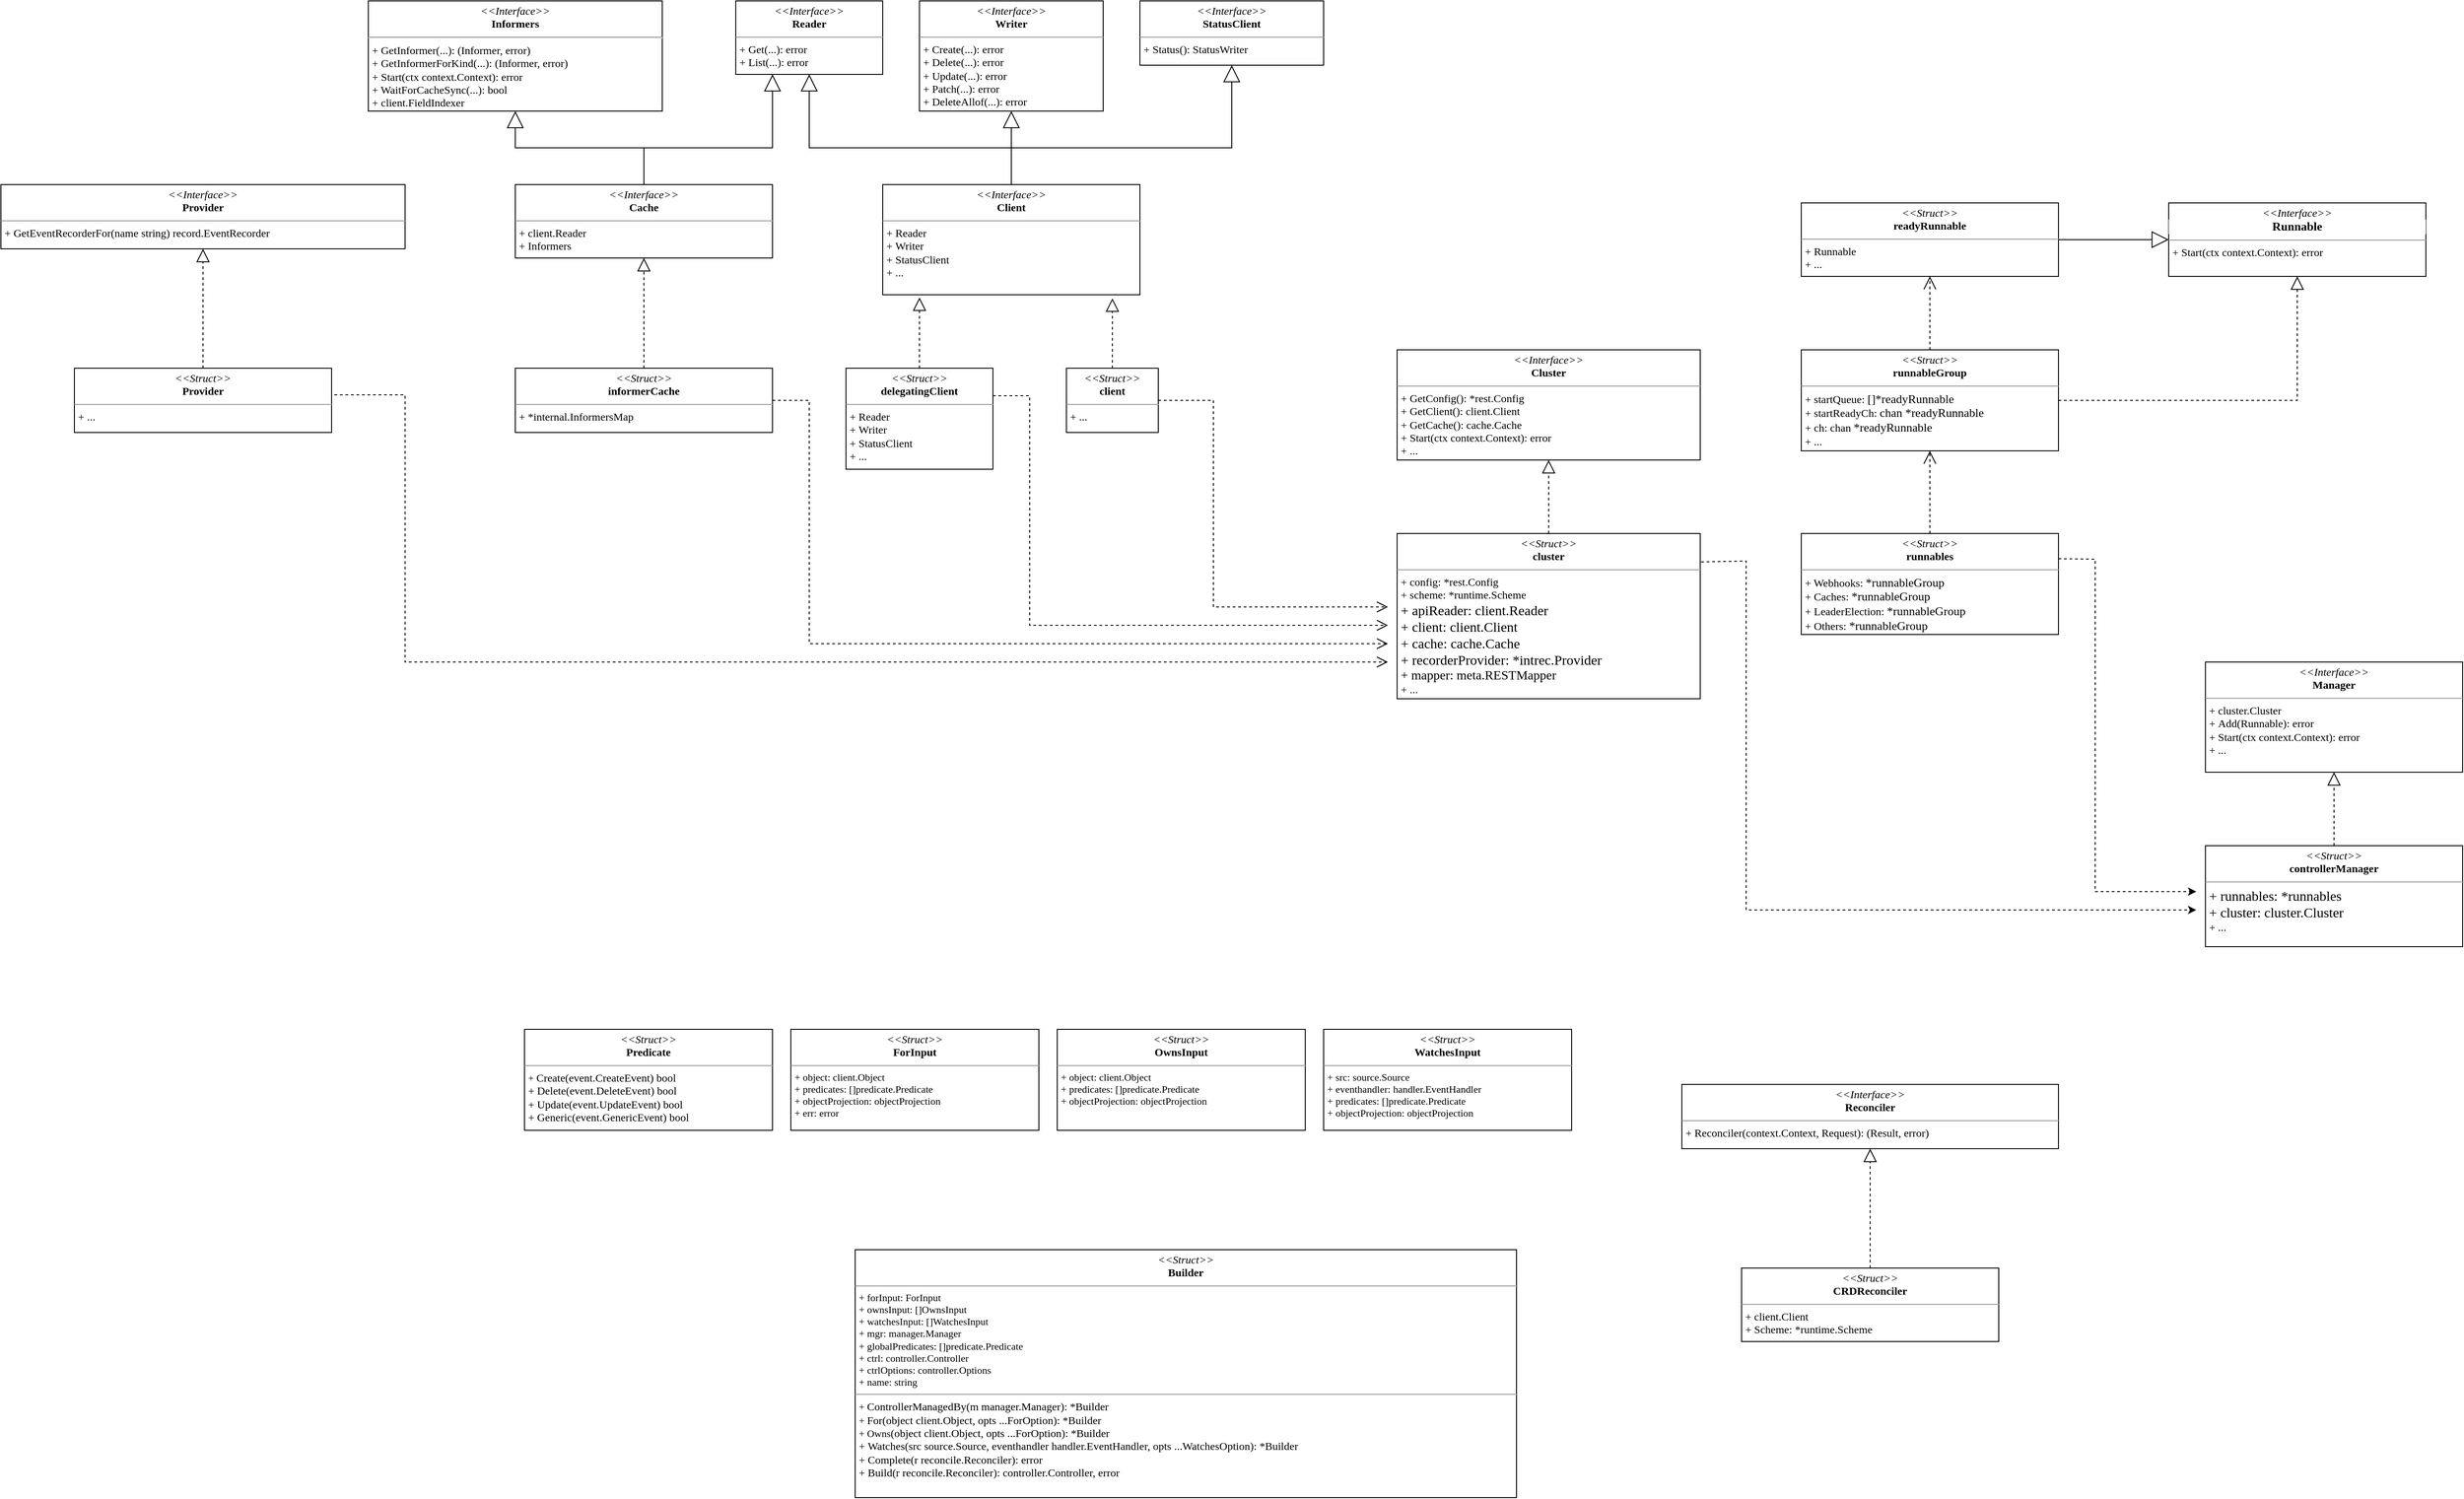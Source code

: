 <mxfile version="17.4.5" type="github">
  <diagram id="H_ioEES7vWCsqqMW2Ptc" name="Page-1">
    <mxGraphModel dx="2770" dy="1723" grid="1" gridSize="10" guides="1" tooltips="1" connect="1" arrows="1" fold="1" page="1" pageScale="1" pageWidth="827" pageHeight="1169" math="0" shadow="0">
      <root>
        <mxCell id="0" />
        <mxCell id="1" parent="0" />
        <mxCell id="Hi7X-ocCdE_USJ45hYvA-24" value="&lt;p style=&quot;margin: 0px ; margin-top: 4px ; text-align: center&quot;&gt;&lt;i&gt;&amp;lt;&amp;lt;Interface&amp;gt;&amp;gt;&lt;/i&gt;&lt;br&gt;&lt;b&gt;Manager&lt;/b&gt;&lt;/p&gt;&lt;hr size=&quot;1&quot;&gt;&lt;p style=&quot;margin: 0px ; margin-left: 4px&quot;&gt;&lt;span style=&quot;&quot;&gt;+&amp;nbsp;cluster.Cluster&lt;/span&gt;&lt;span style=&quot;&quot;&gt;&lt;br&gt;&lt;/span&gt;&lt;/p&gt;&lt;p style=&quot;margin: 0px ; margin-left: 4px&quot;&gt;&lt;span style=&quot;&quot;&gt;+&amp;nbsp;Add(Runnable): error&lt;/span&gt;&lt;br&gt;&lt;span style=&quot;&quot;&gt;+&amp;nbsp;Start(ctx context.Context): error&lt;/span&gt;&lt;br&gt;&lt;/p&gt;&lt;p style=&quot;margin: 0px ; margin-left: 4px&quot;&gt;&lt;span style=&quot;&quot;&gt;+ ...&lt;/span&gt;&lt;/p&gt;" style="verticalAlign=top;align=left;overflow=fill;fontSize=12;fontFamily=Lucida Console;html=1;" parent="1" vertex="1">
          <mxGeometry x="880" y="480" width="280" height="120" as="geometry" />
        </mxCell>
        <mxCell id="Hi7X-ocCdE_USJ45hYvA-25" value="&lt;p style=&quot;margin: 0px ; margin-top: 4px ; text-align: center&quot;&gt;&lt;i&gt;&amp;lt;&amp;lt;Interface&amp;gt;&amp;gt;&lt;/i&gt;&lt;br&gt;&lt;b&gt;Cluster&lt;/b&gt;&lt;/p&gt;&lt;hr size=&quot;1&quot;&gt;&lt;p style=&quot;margin: 0px ; margin-left: 4px&quot;&gt;&lt;span style=&quot;&quot;&gt;+&amp;nbsp;GetConfig():&amp;nbsp;*rest.Config&lt;/span&gt;&lt;span style=&quot;&quot;&gt;&lt;br&gt;&lt;/span&gt;&lt;/p&gt;&lt;p style=&quot;margin: 0px ; margin-left: 4px&quot;&gt;&lt;span style=&quot;&quot;&gt;+&amp;nbsp;GetClient():&amp;nbsp;client.Client&lt;/span&gt;&lt;/p&gt;&lt;p style=&quot;margin: 0px ; margin-left: 4px&quot;&gt;&lt;span style=&quot;&quot;&gt;+&amp;nbsp;GetCache(): cache.Cache&lt;/span&gt;&lt;br&gt;&lt;span style=&quot;&quot;&gt;+&amp;nbsp;Start(ctx context.Context): error&lt;/span&gt;&lt;br&gt;&lt;/p&gt;&lt;p style=&quot;margin: 0px ; margin-left: 4px&quot;&gt;&lt;span style=&quot;&quot;&gt;+ ...&lt;/span&gt;&lt;/p&gt;" style="verticalAlign=top;align=left;overflow=fill;fontSize=12;fontFamily=Lucida Console;html=1;" parent="1" vertex="1">
          <mxGeometry y="140" width="330" height="120" as="geometry" />
        </mxCell>
        <mxCell id="Hi7X-ocCdE_USJ45hYvA-26" value="&lt;p style=&quot;margin: 0px ; margin-top: 4px ; text-align: center&quot;&gt;&lt;i&gt;&amp;lt;&amp;lt;Interface&amp;gt;&amp;gt;&lt;/i&gt;&lt;br&gt;&lt;/p&gt;&lt;div style=&quot;text-align: center ; background-color: rgb(255 , 255 , 255) ; font-size: 9.8pt&quot;&gt;&lt;b&gt;Runnable&lt;/b&gt;&lt;/div&gt;&lt;hr size=&quot;1&quot;&gt;&lt;p style=&quot;margin: 0px ; margin-left: 4px&quot;&gt;&lt;span&gt;+&amp;nbsp;&lt;/span&gt;&lt;span&gt;Start(ctx context.Context): error&lt;/span&gt;&lt;/p&gt;" style="verticalAlign=top;align=left;overflow=fill;fontSize=12;fontFamily=Lucida Console;html=1;" parent="1" vertex="1">
          <mxGeometry x="840" y="-20" width="280" height="80" as="geometry" />
        </mxCell>
        <mxCell id="Hi7X-ocCdE_USJ45hYvA-34" value="&lt;p style=&quot;margin: 0px ; margin-top: 4px ; text-align: center&quot;&gt;&lt;i&gt;&amp;lt;&amp;lt;Struct&amp;gt;&amp;gt;&lt;/i&gt;&lt;br&gt;&lt;b&gt;controllerManager&lt;/b&gt;&lt;/p&gt;&lt;hr size=&quot;1&quot;&gt;&lt;p style=&quot;margin: 0px 0px 0px 4px ; font-size: 15px&quot;&gt;&lt;font style=&quot;font-size: 15px&quot;&gt;+ runnables: *runnables&lt;/font&gt;&lt;/p&gt;&lt;p style=&quot;margin: 0px 0px 0px 4px ; font-size: 15px&quot;&gt;&lt;font style=&quot;font-size: 15px&quot;&gt;+ cluster: cluster.Cluster&lt;/font&gt;&lt;/p&gt;&lt;p style=&quot;margin: 0px ; margin-left: 4px&quot;&gt;&lt;span&gt;+ ...&lt;/span&gt;&lt;/p&gt;" style="verticalAlign=top;align=left;overflow=fill;fontSize=12;fontFamily=Lucida Console;html=1;" parent="1" vertex="1">
          <mxGeometry x="880" y="680" width="280" height="110" as="geometry" />
        </mxCell>
        <mxCell id="Hi7X-ocCdE_USJ45hYvA-35" value="&lt;p style=&quot;margin: 0px ; margin-top: 4px ; text-align: center&quot;&gt;&lt;i&gt;&amp;lt;&amp;lt;Struct&amp;gt;&amp;gt;&lt;/i&gt;&lt;br&gt;&lt;b&gt;runnables&lt;/b&gt;&lt;/p&gt;&lt;hr size=&quot;1&quot;&gt;&lt;p style=&quot;margin: 0px ; margin-left: 4px&quot;&gt;&lt;span&gt;+ Webhooks:&amp;nbsp;&lt;/span&gt;&lt;span style=&quot;background-color: rgb(255 , 255 , 255) ; font-size: 9.8pt&quot;&gt;*runnableGroup&lt;/span&gt;&lt;/p&gt;&lt;p style=&quot;margin: 0px ; margin-left: 4px&quot;&gt;+ Caches:&amp;nbsp;&lt;span style=&quot;background-color: rgb(255 , 255 , 255) ; font-size: 9.8pt&quot;&gt;*runnableGroup&lt;/span&gt;&lt;span&gt;&lt;br&gt;&lt;/span&gt;&lt;/p&gt;&lt;p style=&quot;margin: 0px ; margin-left: 4px&quot;&gt;+ LeaderElection:&amp;nbsp;&lt;span style=&quot;background-color: rgb(255 , 255 , 255) ; font-size: 9.8pt&quot;&gt;*runnableGroup&lt;/span&gt;&lt;span style=&quot;background-color: rgb(255 , 255 , 255) ; font-size: 9.8pt&quot;&gt;&lt;br&gt;&lt;/span&gt;&lt;/p&gt;&lt;p style=&quot;margin: 0px ; margin-left: 4px&quot;&gt;+ Others:&amp;nbsp;&lt;span style=&quot;background-color: rgb(255 , 255 , 255) ; font-size: 9.8pt&quot;&gt;*runnableGroup&lt;/span&gt;&lt;/p&gt;" style="verticalAlign=top;align=left;overflow=fill;fontSize=12;fontFamily=Lucida Console;html=1;" parent="1" vertex="1">
          <mxGeometry x="440" y="340" width="280" height="110" as="geometry" />
        </mxCell>
        <mxCell id="Hi7X-ocCdE_USJ45hYvA-36" value="&lt;p style=&quot;margin: 0px ; margin-top: 4px ; text-align: center&quot;&gt;&lt;i&gt;&amp;lt;&amp;lt;Struct&amp;gt;&amp;gt;&lt;/i&gt;&lt;br&gt;&lt;b&gt;cluster&lt;/b&gt;&lt;/p&gt;&lt;hr size=&quot;1&quot;&gt;&lt;p style=&quot;margin: 0px 0px 0px 4px&quot;&gt;&lt;font style=&quot;font-size: 12px&quot;&gt;+ config: *rest.Config&lt;/font&gt;&lt;/p&gt;&lt;p style=&quot;margin: 0px 0px 0px 4px&quot;&gt;&lt;font style=&quot;font-size: 12px&quot;&gt;+ scheme: *runtime.Scheme&lt;/font&gt;&lt;/p&gt;&lt;p style=&quot;margin: 0px 0px 0px 4px ; font-size: 15px&quot;&gt;&lt;font style=&quot;font-size: 15px&quot;&gt;+ apiReader: client.Reader&lt;br&gt;&lt;/font&gt;&lt;/p&gt;&lt;p style=&quot;margin: 0px 0px 0px 4px ; font-size: 15px&quot;&gt;&lt;span&gt;&lt;font style=&quot;font-size: 15px&quot;&gt;+ client: client.Client&lt;/font&gt;&lt;/span&gt;&lt;/p&gt;&lt;p style=&quot;margin: 0px 0px 0px 4px ; font-size: 15px&quot;&gt;&lt;font style=&quot;font-size: 15px&quot;&gt;+ cache: cache.Cache&lt;/font&gt;&lt;/p&gt;&lt;p style=&quot;margin: 0px 0px 0px 4px&quot;&gt;&lt;font style=&quot;font-size: 15px&quot;&gt;+ recorderProvider: *intrec.Provider&lt;/font&gt;&lt;/p&gt;&lt;p style=&quot;margin: 0px 0px 0px 4px ; font-size: 14px&quot;&gt;&lt;font style=&quot;font-size: 14px&quot;&gt;+ mapper: meta.RESTMapper&lt;/font&gt;&lt;/p&gt;&lt;p style=&quot;margin: 0px ; margin-left: 4px&quot;&gt;&lt;span&gt;+ ...&lt;/span&gt;&lt;/p&gt;" style="verticalAlign=top;align=left;overflow=fill;fontSize=12;fontFamily=Lucida Console;html=1;" parent="1" vertex="1">
          <mxGeometry y="340" width="330" height="180" as="geometry" />
        </mxCell>
        <mxCell id="Hi7X-ocCdE_USJ45hYvA-37" value="" style="endArrow=block;dashed=1;endFill=0;endSize=12;html=1;rounded=0;fontFamily=Lucida Console;entryX=0.5;entryY=1;entryDx=0;entryDy=0;exitX=0.5;exitY=0;exitDx=0;exitDy=0;" parent="1" source="Hi7X-ocCdE_USJ45hYvA-36" target="Hi7X-ocCdE_USJ45hYvA-25" edge="1">
          <mxGeometry width="160" relative="1" as="geometry">
            <mxPoint x="90" y="370" as="sourcePoint" />
            <mxPoint x="250" y="370" as="targetPoint" />
          </mxGeometry>
        </mxCell>
        <mxCell id="Hi7X-ocCdE_USJ45hYvA-38" value="" style="endArrow=block;dashed=1;endFill=0;endSize=12;html=1;rounded=0;fontFamily=Lucida Console;entryX=0.5;entryY=1;entryDx=0;entryDy=0;exitX=0.5;exitY=0;exitDx=0;exitDy=0;" parent="1" source="Hi7X-ocCdE_USJ45hYvA-34" target="Hi7X-ocCdE_USJ45hYvA-24" edge="1">
          <mxGeometry width="160" relative="1" as="geometry">
            <mxPoint x="670" y="690" as="sourcePoint" />
            <mxPoint x="670" y="610" as="targetPoint" />
          </mxGeometry>
        </mxCell>
        <mxCell id="Hi7X-ocCdE_USJ45hYvA-39" value="&lt;p style=&quot;margin: 0px ; margin-top: 4px ; text-align: center&quot;&gt;&lt;i&gt;&amp;lt;&amp;lt;Interface&amp;gt;&amp;gt;&lt;/i&gt;&lt;br&gt;&lt;b&gt;Client&lt;/b&gt;&lt;/p&gt;&lt;hr size=&quot;1&quot;&gt;&lt;p style=&quot;margin: 0px ; margin-left: 4px&quot;&gt;&lt;span&gt;+&amp;nbsp;Reader&lt;/span&gt;&lt;span&gt;&lt;br&gt;&lt;/span&gt;&lt;/p&gt;&lt;p style=&quot;margin: 0px ; margin-left: 4px&quot;&gt;&lt;span&gt;+&amp;nbsp;Writer&lt;/span&gt;&lt;/p&gt;&lt;p style=&quot;margin: 0px ; margin-left: 4px&quot;&gt;&lt;span&gt;+&amp;nbsp;StatusClient&lt;/span&gt;&lt;br&gt;&lt;/p&gt;&lt;p style=&quot;margin: 0px ; margin-left: 4px&quot;&gt;&lt;span&gt;+ ...&lt;/span&gt;&lt;/p&gt;" style="verticalAlign=top;align=left;overflow=fill;fontSize=12;fontFamily=Lucida Console;html=1;" parent="1" vertex="1">
          <mxGeometry x="-560" y="-40" width="280" height="120" as="geometry" />
        </mxCell>
        <mxCell id="Hi7X-ocCdE_USJ45hYvA-40" value="&lt;p style=&quot;margin: 0px ; margin-top: 4px ; text-align: center&quot;&gt;&lt;i&gt;&amp;lt;&amp;lt;Interface&amp;gt;&amp;gt;&lt;/i&gt;&lt;br&gt;&lt;b&gt;Reader&lt;/b&gt;&lt;/p&gt;&lt;hr size=&quot;1&quot;&gt;&lt;p style=&quot;margin: 0px ; margin-left: 4px&quot;&gt;&lt;span&gt;+ Get(...): error&lt;/span&gt;&lt;span&gt;&lt;br&gt;&lt;/span&gt;&lt;/p&gt;&lt;p style=&quot;margin: 0px ; margin-left: 4px&quot;&gt;&lt;span&gt;+ List(...): error&lt;/span&gt;&lt;/p&gt;" style="verticalAlign=top;align=left;overflow=fill;fontSize=12;fontFamily=Lucida Console;html=1;" parent="1" vertex="1">
          <mxGeometry x="-720" y="-240" width="160" height="80" as="geometry" />
        </mxCell>
        <mxCell id="Hi7X-ocCdE_USJ45hYvA-41" value="&lt;p style=&quot;margin: 0px ; margin-top: 4px ; text-align: center&quot;&gt;&lt;i&gt;&amp;lt;&amp;lt;Interface&amp;gt;&amp;gt;&lt;/i&gt;&lt;br&gt;&lt;b&gt;Writer&lt;/b&gt;&lt;/p&gt;&lt;hr size=&quot;1&quot;&gt;&lt;p style=&quot;margin: 0px ; margin-left: 4px&quot;&gt;&lt;span&gt;+ Create(...): error&lt;/span&gt;&lt;span&gt;&lt;br&gt;&lt;/span&gt;&lt;/p&gt;&lt;p style=&quot;margin: 0px ; margin-left: 4px&quot;&gt;&lt;span&gt;+ Delete(...): error&lt;/span&gt;&lt;/p&gt;&lt;p style=&quot;margin: 0px ; margin-left: 4px&quot;&gt;&lt;span&gt;+ Update(...): error&lt;/span&gt;&lt;/p&gt;&lt;p style=&quot;margin: 0px ; margin-left: 4px&quot;&gt;+ Patch(...): error&lt;/p&gt;&lt;p style=&quot;margin: 0px ; margin-left: 4px&quot;&gt;+ DeleteAllof(...): error&lt;br&gt;&lt;/p&gt;" style="verticalAlign=top;align=left;overflow=fill;fontSize=12;fontFamily=Lucida Console;html=1;" parent="1" vertex="1">
          <mxGeometry x="-520" y="-240" width="200" height="120" as="geometry" />
        </mxCell>
        <mxCell id="4qnyWKhFBlUaW0UAAZof-1" value="&lt;p style=&quot;margin: 0px ; margin-top: 4px ; text-align: center&quot;&gt;&lt;i&gt;&amp;lt;&amp;lt;Interface&amp;gt;&amp;gt;&lt;/i&gt;&lt;br&gt;&lt;b&gt;StatusClient&lt;/b&gt;&lt;/p&gt;&lt;hr size=&quot;1&quot;&gt;&lt;p style=&quot;margin: 0px ; margin-left: 4px&quot;&gt;&lt;span&gt;+ Status(): StatusWriter&lt;/span&gt;&lt;/p&gt;" style="verticalAlign=top;align=left;overflow=fill;fontSize=12;fontFamily=Lucida Console;html=1;" parent="1" vertex="1">
          <mxGeometry x="-280" y="-240" width="200" height="70" as="geometry" />
        </mxCell>
        <mxCell id="4qnyWKhFBlUaW0UAAZof-2" value="" style="endArrow=block;endSize=16;endFill=0;html=1;rounded=0;entryX=0.5;entryY=1;entryDx=0;entryDy=0;exitX=0.5;exitY=0;exitDx=0;exitDy=0;" parent="1" source="Hi7X-ocCdE_USJ45hYvA-39" target="Hi7X-ocCdE_USJ45hYvA-40" edge="1">
          <mxGeometry x="-0.882" width="160" relative="1" as="geometry">
            <mxPoint x="-780" y="20" as="sourcePoint" />
            <mxPoint x="-620" y="20" as="targetPoint" />
            <Array as="points">
              <mxPoint x="-420" y="-80" />
              <mxPoint x="-640" y="-80" />
            </Array>
            <mxPoint as="offset" />
          </mxGeometry>
        </mxCell>
        <mxCell id="4qnyWKhFBlUaW0UAAZof-3" value="" style="endArrow=block;endSize=16;endFill=0;html=1;rounded=0;entryX=0.5;entryY=1;entryDx=0;entryDy=0;exitX=0.5;exitY=0;exitDx=0;exitDy=0;" parent="1" source="Hi7X-ocCdE_USJ45hYvA-39" target="4qnyWKhFBlUaW0UAAZof-1" edge="1">
          <mxGeometry x="-0.059" y="10" width="160" relative="1" as="geometry">
            <mxPoint x="-410" y="-30" as="sourcePoint" />
            <mxPoint x="-630" y="-150" as="targetPoint" />
            <Array as="points">
              <mxPoint x="-420" y="-80" />
              <mxPoint x="-180" y="-80" />
            </Array>
            <mxPoint as="offset" />
          </mxGeometry>
        </mxCell>
        <mxCell id="4qnyWKhFBlUaW0UAAZof-4" value="" style="endArrow=block;endSize=16;endFill=0;html=1;rounded=0;entryX=0.5;entryY=1;entryDx=0;entryDy=0;" parent="1" target="Hi7X-ocCdE_USJ45hYvA-41" edge="1">
          <mxGeometry x="-0.059" y="10" width="160" relative="1" as="geometry">
            <mxPoint x="-420" y="-40" as="sourcePoint" />
            <mxPoint x="-170" y="-160" as="targetPoint" />
            <Array as="points">
              <mxPoint x="-420" y="-80" />
            </Array>
            <mxPoint as="offset" />
          </mxGeometry>
        </mxCell>
        <mxCell id="4qnyWKhFBlUaW0UAAZof-5" value="&lt;p style=&quot;margin: 0px ; margin-top: 4px ; text-align: center&quot;&gt;&lt;i&gt;&amp;lt;&amp;lt;Interface&amp;gt;&amp;gt;&lt;/i&gt;&lt;br&gt;&lt;b&gt;Cache&lt;/b&gt;&lt;/p&gt;&lt;hr size=&quot;1&quot;&gt;&lt;p style=&quot;margin: 0px ; margin-left: 4px&quot;&gt;&lt;span&gt;+ client.Reader&lt;/span&gt;&lt;span&gt;&lt;br&gt;&lt;/span&gt;&lt;/p&gt;&lt;p style=&quot;margin: 0px ; margin-left: 4px&quot;&gt;&lt;span&gt;+ Informers&lt;/span&gt;&lt;/p&gt;" style="verticalAlign=top;align=left;overflow=fill;fontSize=12;fontFamily=Lucida Console;html=1;" parent="1" vertex="1">
          <mxGeometry x="-960" y="-40" width="280" height="80" as="geometry" />
        </mxCell>
        <mxCell id="4qnyWKhFBlUaW0UAAZof-6" value="&lt;p style=&quot;margin: 4px 0px 0px ; text-align: center&quot;&gt;&lt;font style=&quot;font-size: 12px&quot;&gt;&lt;i&gt;&amp;lt;&amp;lt;Interface&amp;gt;&amp;gt;&lt;/i&gt;&lt;br&gt;&lt;b&gt;Informers&lt;/b&gt;&lt;/font&gt;&lt;/p&gt;&lt;hr&gt;&lt;p style=&quot;margin: 0px 0px 0px 4px&quot;&gt;&lt;font style=&quot;font-size: 12px&quot;&gt;&lt;span style=&quot;background-color: rgb(255 , 255 , 255)&quot;&gt;+ GetInformer(...): (Informer, error)&lt;/span&gt;&lt;br&gt;&lt;/font&gt;&lt;/p&gt;&lt;p style=&quot;margin: 0px 0px 0px 4px&quot;&gt;&lt;font style=&quot;font-size: 12px&quot;&gt;&lt;span style=&quot;background-color: rgb(255 , 255 , 255)&quot;&gt;+ GetInformerForKind(...): (Informer, error)&lt;/span&gt;&lt;br&gt;&lt;/font&gt;&lt;/p&gt;&lt;p style=&quot;margin: 0px 0px 0px 4px&quot;&gt;&lt;font style=&quot;font-size: 12px&quot;&gt;+&amp;nbsp;Start(ctx context.Context): error&lt;/font&gt;&lt;/p&gt;&lt;p style=&quot;margin: 0px 0px 0px 4px&quot;&gt;&lt;span style=&quot;background-color: rgb(255 , 255 , 255)&quot;&gt;&lt;font style=&quot;font-size: 12px&quot;&gt;+ WaitForCacheSync(...): bool&lt;/font&gt;&lt;/span&gt;&lt;/p&gt;&lt;p style=&quot;margin: 0px 0px 0px 4px&quot;&gt;&lt;font style=&quot;font-size: 12px&quot;&gt;&lt;span style=&quot;background-color: rgb(255 , 255 , 255)&quot;&gt;+&amp;nbsp;&lt;/span&gt;&lt;span style=&quot;background-color: rgb(255 , 255 , 255)&quot;&gt;client.FieldIndexer&lt;/span&gt;&lt;/font&gt;&lt;/p&gt;" style="verticalAlign=top;align=left;overflow=fill;fontSize=12;fontFamily=Lucida Console;html=1;" parent="1" vertex="1">
          <mxGeometry x="-1120" y="-240" width="320" height="120" as="geometry" />
        </mxCell>
        <mxCell id="4qnyWKhFBlUaW0UAAZof-7" value="" style="endArrow=block;endSize=16;endFill=0;html=1;rounded=0;fontFamily=Lucida Console;fontSize=12;entryX=0.5;entryY=1;entryDx=0;entryDy=0;exitX=0.5;exitY=0;exitDx=0;exitDy=0;" parent="1" source="4qnyWKhFBlUaW0UAAZof-5" target="4qnyWKhFBlUaW0UAAZof-6" edge="1">
          <mxGeometry width="160" relative="1" as="geometry">
            <mxPoint x="-1050" y="180" as="sourcePoint" />
            <mxPoint x="-890" y="180" as="targetPoint" />
            <Array as="points">
              <mxPoint x="-820" y="-80" />
              <mxPoint x="-960" y="-80" />
            </Array>
          </mxGeometry>
        </mxCell>
        <mxCell id="4qnyWKhFBlUaW0UAAZof-8" value="" style="endArrow=block;endSize=16;endFill=0;html=1;rounded=0;fontFamily=Lucida Console;fontSize=12;entryX=0.25;entryY=1;entryDx=0;entryDy=0;" parent="1" target="Hi7X-ocCdE_USJ45hYvA-40" edge="1">
          <mxGeometry width="160" relative="1" as="geometry">
            <mxPoint x="-820" y="-40" as="sourcePoint" />
            <mxPoint x="-950" y="-110" as="targetPoint" />
            <Array as="points">
              <mxPoint x="-820" y="-80" />
              <mxPoint x="-680" y="-80" />
            </Array>
          </mxGeometry>
        </mxCell>
        <mxCell id="4qnyWKhFBlUaW0UAAZof-9" value="&lt;p style=&quot;margin: 0px ; margin-top: 4px ; text-align: center&quot;&gt;&lt;i&gt;&amp;lt;&amp;lt;Struct&amp;gt;&amp;gt;&lt;/i&gt;&lt;br&gt;&lt;b&gt;informerCache&lt;/b&gt;&lt;/p&gt;&lt;hr size=&quot;1&quot;&gt;&lt;p style=&quot;margin: 0px ; margin-left: 4px&quot;&gt;&lt;span&gt;+ *internal.InformersMap&lt;/span&gt;&lt;/p&gt;" style="verticalAlign=top;align=left;overflow=fill;fontSize=12;fontFamily=Lucida Console;html=1;" parent="1" vertex="1">
          <mxGeometry x="-960" y="160" width="280" height="70" as="geometry" />
        </mxCell>
        <mxCell id="4qnyWKhFBlUaW0UAAZof-10" value="" style="endArrow=block;dashed=1;endFill=0;endSize=12;html=1;rounded=0;fontFamily=Lucida Console;fontSize=12;entryX=0.5;entryY=1;entryDx=0;entryDy=0;exitX=0.5;exitY=0;exitDx=0;exitDy=0;" parent="1" source="4qnyWKhFBlUaW0UAAZof-9" target="4qnyWKhFBlUaW0UAAZof-5" edge="1">
          <mxGeometry width="160" relative="1" as="geometry">
            <mxPoint x="-820" y="150" as="sourcePoint" />
            <mxPoint x="-660" y="310" as="targetPoint" />
          </mxGeometry>
        </mxCell>
        <mxCell id="4qnyWKhFBlUaW0UAAZof-11" value="&lt;p style=&quot;margin: 0px ; margin-top: 4px ; text-align: center&quot;&gt;&lt;font style=&quot;font-size: 12px&quot;&gt;&lt;i&gt;&amp;lt;&amp;lt;Interface&amp;gt;&amp;gt;&lt;/i&gt;&lt;br&gt;&lt;b&gt;Provider&lt;/b&gt;&lt;/font&gt;&lt;/p&gt;&lt;hr size=&quot;1&quot;&gt;&lt;p style=&quot;margin: 0px ; margin-left: 4px&quot;&gt;&lt;span style=&quot;background-color: rgb(255 , 255 , 255)&quot;&gt;&lt;font style=&quot;font-size: 12px&quot;&gt;+ GetEventRecorderFor(name string) record.EventRecorder&lt;/font&gt;&lt;/span&gt;&lt;/p&gt;" style="verticalAlign=top;align=left;overflow=fill;fontSize=12;fontFamily=Lucida Console;html=1;" parent="1" vertex="1">
          <mxGeometry x="-1520" y="-40" width="440" height="70" as="geometry" />
        </mxCell>
        <mxCell id="4qnyWKhFBlUaW0UAAZof-12" value="&lt;p style=&quot;margin: 0px ; margin-top: 4px ; text-align: center&quot;&gt;&lt;i&gt;&amp;lt;&amp;lt;Struct&amp;gt;&amp;gt;&lt;/i&gt;&lt;br&gt;&lt;b&gt;Provider&lt;/b&gt;&lt;/p&gt;&lt;hr size=&quot;1&quot;&gt;&lt;p style=&quot;margin: 0px ; margin-left: 4px&quot;&gt;&lt;span&gt;+ ...&lt;/span&gt;&lt;/p&gt;" style="verticalAlign=top;align=left;overflow=fill;fontSize=12;fontFamily=Lucida Console;html=1;" parent="1" vertex="1">
          <mxGeometry x="-1440" y="160" width="280" height="70" as="geometry" />
        </mxCell>
        <mxCell id="4qnyWKhFBlUaW0UAAZof-13" value="" style="endArrow=block;dashed=1;endFill=0;endSize=12;html=1;rounded=0;fontFamily=Lucida Console;fontSize=12;entryX=0.5;entryY=1;entryDx=0;entryDy=0;exitX=0.5;exitY=0;exitDx=0;exitDy=0;" parent="1" source="4qnyWKhFBlUaW0UAAZof-12" target="4qnyWKhFBlUaW0UAAZof-11" edge="1">
          <mxGeometry width="160" relative="1" as="geometry">
            <mxPoint x="-1540" y="100" as="sourcePoint" />
            <mxPoint x="-1380" y="100" as="targetPoint" />
          </mxGeometry>
        </mxCell>
        <mxCell id="4qnyWKhFBlUaW0UAAZof-14" value="&lt;p style=&quot;margin: 0px ; margin-top: 4px ; text-align: center&quot;&gt;&lt;i&gt;&amp;lt;&amp;lt;Struct&amp;gt;&amp;gt;&lt;/i&gt;&lt;br&gt;&lt;b&gt;runnableGroup&lt;/b&gt;&lt;/p&gt;&lt;hr size=&quot;1&quot;&gt;&lt;p style=&quot;margin: 0px ; margin-left: 4px&quot;&gt;+ startQueue: &lt;span style=&quot;font-size: 13.067px ; background-color: rgb(255 , 255 , 255)&quot;&gt;[]*readyRunnable&lt;/span&gt;&lt;/p&gt;&lt;p style=&quot;margin: 0px ; margin-left: 4px&quot;&gt;+ startReadyCh: &lt;span style=&quot;font-size: 13.067px ; background-color: rgb(255 , 255 , 255)&quot;&gt;chan *readyRunnable&lt;/span&gt;&lt;span&gt;&lt;br&gt;&lt;/span&gt;&lt;/p&gt;&lt;p style=&quot;margin: 0px ; margin-left: 4px&quot;&gt;+ ch: chan&amp;nbsp;&lt;span style=&quot;background-color: rgb(255 , 255 , 255) ; font-size: 9.8pt&quot;&gt;*readyRunnable&lt;/span&gt;&lt;span style=&quot;background-color: rgb(255 , 255 , 255) ; font-size: 9.8pt&quot;&gt;&lt;br&gt;&lt;/span&gt;&lt;/p&gt;&lt;p style=&quot;margin: 0px ; margin-left: 4px&quot;&gt;+ ...&lt;/p&gt;" style="verticalAlign=top;align=left;overflow=fill;fontSize=12;fontFamily=Lucida Console;html=1;" parent="1" vertex="1">
          <mxGeometry x="440" y="140" width="280" height="110" as="geometry" />
        </mxCell>
        <mxCell id="4qnyWKhFBlUaW0UAAZof-15" value="" style="endArrow=open;endSize=12;dashed=1;html=1;rounded=0;fontFamily=Lucida Console;fontSize=12;entryX=0.5;entryY=1;entryDx=0;entryDy=0;exitX=0.5;exitY=0;exitDx=0;exitDy=0;" parent="1" source="Hi7X-ocCdE_USJ45hYvA-35" target="4qnyWKhFBlUaW0UAAZof-14" edge="1">
          <mxGeometry width="160" relative="1" as="geometry">
            <mxPoint x="830" y="470" as="sourcePoint" />
            <mxPoint x="990" y="470" as="targetPoint" />
          </mxGeometry>
        </mxCell>
        <mxCell id="4qnyWKhFBlUaW0UAAZof-17" value="&lt;p style=&quot;margin: 0px ; margin-top: 4px ; text-align: center&quot;&gt;&lt;i&gt;&amp;lt;&amp;lt;Struct&amp;gt;&amp;gt;&lt;/i&gt;&lt;br&gt;&lt;b&gt;readyRunnable&lt;/b&gt;&lt;/p&gt;&lt;hr size=&quot;1&quot;&gt;&lt;p style=&quot;margin: 0px ; margin-left: 4px&quot;&gt;+ Runnable&lt;/p&gt;&lt;p style=&quot;margin: 0px ; margin-left: 4px&quot;&gt;+ ...&lt;/p&gt;" style="verticalAlign=top;align=left;overflow=fill;fontSize=12;fontFamily=Lucida Console;html=1;" parent="1" vertex="1">
          <mxGeometry x="440" y="-20" width="280" height="80" as="geometry" />
        </mxCell>
        <mxCell id="4qnyWKhFBlUaW0UAAZof-18" value="" style="endArrow=block;endSize=16;endFill=0;html=1;rounded=0;fontFamily=Lucida Console;fontSize=12;entryX=0;entryY=0.5;entryDx=0;entryDy=0;exitX=1;exitY=0.5;exitDx=0;exitDy=0;" parent="1" source="4qnyWKhFBlUaW0UAAZof-17" target="Hi7X-ocCdE_USJ45hYvA-26" edge="1">
          <mxGeometry width="160" relative="1" as="geometry">
            <mxPoint x="580" y="-30" as="sourcePoint" />
            <mxPoint x="430" y="40" as="targetPoint" />
          </mxGeometry>
        </mxCell>
        <mxCell id="4qnyWKhFBlUaW0UAAZof-19" value="" style="endArrow=open;endSize=12;dashed=1;html=1;rounded=0;fontFamily=Lucida Console;fontSize=12;entryX=0.5;entryY=1;entryDx=0;entryDy=0;" parent="1" target="4qnyWKhFBlUaW0UAAZof-17" edge="1">
          <mxGeometry width="160" relative="1" as="geometry">
            <mxPoint x="580" y="140" as="sourcePoint" />
            <mxPoint x="590" y="260" as="targetPoint" />
          </mxGeometry>
        </mxCell>
        <mxCell id="4qnyWKhFBlUaW0UAAZof-20" value="" style="endArrow=block;dashed=1;endFill=0;endSize=12;html=1;rounded=0;fontFamily=Lucida Console;entryX=0.5;entryY=1;entryDx=0;entryDy=0;exitX=1;exitY=0.5;exitDx=0;exitDy=0;" parent="1" source="4qnyWKhFBlUaW0UAAZof-14" target="Hi7X-ocCdE_USJ45hYvA-26" edge="1">
          <mxGeometry width="160" relative="1" as="geometry">
            <mxPoint x="230" y="350" as="sourcePoint" />
            <mxPoint x="230" y="270" as="targetPoint" />
            <Array as="points">
              <mxPoint x="980" y="195" />
            </Array>
          </mxGeometry>
        </mxCell>
        <mxCell id="4qnyWKhFBlUaW0UAAZof-21" value="&lt;p style=&quot;margin: 0px ; margin-top: 4px ; text-align: center&quot;&gt;&lt;i&gt;&amp;lt;&amp;lt;Struct&amp;gt;&amp;gt;&lt;/i&gt;&lt;br&gt;&lt;b&gt;delegatingClient&lt;/b&gt;&lt;/p&gt;&lt;hr size=&quot;1&quot;&gt;&lt;p style=&quot;margin: 0px ; margin-left: 4px&quot;&gt;&lt;span&gt;+&amp;nbsp;Reader&lt;/span&gt;&lt;span&gt;&lt;br&gt;&lt;/span&gt;&lt;/p&gt;&lt;p style=&quot;margin: 0px ; margin-left: 4px&quot;&gt;&lt;span&gt;+&amp;nbsp;Writer&lt;/span&gt;&lt;/p&gt;&lt;p style=&quot;margin: 0px ; margin-left: 4px&quot;&gt;&lt;span&gt;+&amp;nbsp;StatusClient&lt;/span&gt;&lt;br&gt;&lt;/p&gt;&lt;p style=&quot;margin: 0px ; margin-left: 4px&quot;&gt;&lt;span&gt;+ ...&lt;/span&gt;&lt;/p&gt;" style="verticalAlign=top;align=left;overflow=fill;fontSize=12;fontFamily=Lucida Console;html=1;" parent="1" vertex="1">
          <mxGeometry x="-600" y="160" width="160" height="110" as="geometry" />
        </mxCell>
        <mxCell id="4qnyWKhFBlUaW0UAAZof-22" value="" style="endArrow=block;dashed=1;endFill=0;endSize=12;html=1;rounded=0;fontFamily=Lucida Console;entryX=0.143;entryY=1.025;entryDx=0;entryDy=0;exitX=0.5;exitY=0;exitDx=0;exitDy=0;entryPerimeter=0;" parent="1" source="4qnyWKhFBlUaW0UAAZof-21" target="Hi7X-ocCdE_USJ45hYvA-39" edge="1">
          <mxGeometry width="160" relative="1" as="geometry">
            <mxPoint x="150" y="370" as="sourcePoint" />
            <mxPoint x="150" y="290" as="targetPoint" />
            <Array as="points" />
          </mxGeometry>
        </mxCell>
        <mxCell id="4qnyWKhFBlUaW0UAAZof-24" value="" style="endArrow=open;dashed=1;html=1;rounded=0;fontFamily=Lucida Console;fontSize=12;endFill=0;endSize=10;" parent="1" edge="1">
          <mxGeometry width="50" height="50" relative="1" as="geometry">
            <mxPoint x="-440" y="190" as="sourcePoint" />
            <mxPoint x="-10" y="440" as="targetPoint" />
            <Array as="points">
              <mxPoint x="-400" y="190" />
              <mxPoint x="-400" y="440" />
            </Array>
          </mxGeometry>
        </mxCell>
        <mxCell id="4qnyWKhFBlUaW0UAAZof-25" value="" style="endArrow=open;dashed=1;html=1;rounded=0;fontFamily=Lucida Console;fontSize=12;exitX=1;exitY=0.5;exitDx=0;exitDy=0;endFill=0;endSize=10;" parent="1" source="4qnyWKhFBlUaW0UAAZof-9" edge="1">
          <mxGeometry width="50" height="50" relative="1" as="geometry">
            <mxPoint x="-270" y="200" as="sourcePoint" />
            <mxPoint x="-10" y="460" as="targetPoint" />
            <Array as="points">
              <mxPoint x="-640" y="195" />
              <mxPoint x="-640" y="320" />
              <mxPoint x="-640" y="460" />
            </Array>
          </mxGeometry>
        </mxCell>
        <mxCell id="4qnyWKhFBlUaW0UAAZof-26" value="&lt;p style=&quot;margin: 0px ; margin-top: 4px ; text-align: center&quot;&gt;&lt;i&gt;&amp;lt;&amp;lt;Struct&amp;gt;&amp;gt;&lt;/i&gt;&lt;br&gt;&lt;b&gt;client&lt;/b&gt;&lt;/p&gt;&lt;hr size=&quot;1&quot;&gt;&lt;p style=&quot;margin: 0px ; margin-left: 4px&quot;&gt;&lt;span&gt;+ ...&lt;/span&gt;&lt;br&gt;&lt;/p&gt;" style="verticalAlign=top;align=left;overflow=fill;fontSize=12;fontFamily=Lucida Console;html=1;" parent="1" vertex="1">
          <mxGeometry x="-360" y="160" width="100" height="70" as="geometry" />
        </mxCell>
        <mxCell id="4qnyWKhFBlUaW0UAAZof-27" value="" style="endArrow=block;dashed=1;endFill=0;endSize=12;html=1;rounded=0;fontFamily=Lucida Console;exitX=0.5;exitY=0;exitDx=0;exitDy=0;entryX=0.893;entryY=1.033;entryDx=0;entryDy=0;entryPerimeter=0;" parent="1" source="4qnyWKhFBlUaW0UAAZof-26" target="Hi7X-ocCdE_USJ45hYvA-39" edge="1">
          <mxGeometry width="160" relative="1" as="geometry">
            <mxPoint x="-510" y="170" as="sourcePoint" />
            <mxPoint x="-320" y="90" as="targetPoint" />
            <Array as="points" />
          </mxGeometry>
        </mxCell>
        <mxCell id="4qnyWKhFBlUaW0UAAZof-28" value="" style="endArrow=open;dashed=1;html=1;rounded=0;fontFamily=Lucida Console;fontSize=12;endFill=0;exitX=1;exitY=0.5;exitDx=0;exitDy=0;strokeWidth=1;endSize=10;" parent="1" source="4qnyWKhFBlUaW0UAAZof-26" edge="1">
          <mxGeometry width="50" height="50" relative="1" as="geometry">
            <mxPoint x="-430" y="200" as="sourcePoint" />
            <mxPoint x="-10" y="420" as="targetPoint" />
            <Array as="points">
              <mxPoint x="-200" y="195" />
              <mxPoint x="-200" y="420" />
            </Array>
          </mxGeometry>
        </mxCell>
        <mxCell id="4qnyWKhFBlUaW0UAAZof-29" value="" style="endArrow=open;dashed=1;html=1;rounded=0;fontFamily=Lucida Console;fontSize=12;exitX=1.011;exitY=0.414;exitDx=0;exitDy=0;endFill=0;exitPerimeter=0;endSize=10;" parent="1" source="4qnyWKhFBlUaW0UAAZof-12" edge="1">
          <mxGeometry width="50" height="50" relative="1" as="geometry">
            <mxPoint x="-670" y="205" as="sourcePoint" />
            <mxPoint x="-10" y="480" as="targetPoint" />
            <Array as="points">
              <mxPoint x="-1080" y="189" />
              <mxPoint x="-1080" y="480" />
            </Array>
          </mxGeometry>
        </mxCell>
        <mxCell id="4qnyWKhFBlUaW0UAAZof-30" value="" style="endArrow=classic;dashed=1;html=1;rounded=0;fontFamily=Lucida Console;fontSize=12;endFill=1;exitX=1.003;exitY=0.172;exitDx=0;exitDy=0;exitPerimeter=0;" parent="1" source="Hi7X-ocCdE_USJ45hYvA-36" edge="1">
          <mxGeometry width="50" height="50" relative="1" as="geometry">
            <mxPoint x="390" y="540" as="sourcePoint" />
            <mxPoint x="870" y="750" as="targetPoint" />
            <Array as="points">
              <mxPoint x="380" y="370" />
              <mxPoint x="380" y="750" />
            </Array>
          </mxGeometry>
        </mxCell>
        <mxCell id="4qnyWKhFBlUaW0UAAZof-31" value="" style="endArrow=classic;dashed=1;html=1;rounded=0;fontFamily=Lucida Console;fontSize=12;endFill=1;exitX=1;exitY=0.25;exitDx=0;exitDy=0;" parent="1" source="Hi7X-ocCdE_USJ45hYvA-35" edge="1">
          <mxGeometry width="50" height="50" relative="1" as="geometry">
            <mxPoint x="340.99" y="380.96" as="sourcePoint" />
            <mxPoint x="870" y="730" as="targetPoint" />
            <Array as="points">
              <mxPoint x="760" y="368" />
              <mxPoint x="760" y="730" />
            </Array>
          </mxGeometry>
        </mxCell>
        <mxCell id="4qnyWKhFBlUaW0UAAZof-32" value="&lt;p style=&quot;margin: 0px ; margin-top: 4px ; text-align: center&quot;&gt;&lt;i&gt;&amp;lt;&amp;lt;Interface&amp;gt;&amp;gt;&lt;/i&gt;&lt;br&gt;&lt;b&gt;Reconciler&lt;/b&gt;&lt;/p&gt;&lt;hr size=&quot;1&quot;&gt;&lt;p style=&quot;margin: 0px ; margin-left: 4px&quot;&gt;&lt;span&gt;+ Reconciler(&lt;/span&gt;&lt;span&gt;context.Context, Request&lt;/span&gt;&lt;span&gt;): (Result, error)&lt;/span&gt;&lt;/p&gt;" style="verticalAlign=top;align=left;overflow=fill;fontSize=12;fontFamily=Lucida Console;html=1;" parent="1" vertex="1">
          <mxGeometry x="310" y="940" width="410" height="70" as="geometry" />
        </mxCell>
        <mxCell id="4qnyWKhFBlUaW0UAAZof-33" value="&lt;p style=&quot;margin: 0px ; margin-top: 4px ; text-align: center&quot;&gt;&lt;font style=&quot;font-size: 12px&quot;&gt;&lt;i&gt;&amp;lt;&amp;lt;Struct&amp;gt;&amp;gt;&lt;/i&gt;&lt;br&gt;&lt;b&gt;CRDReconciler&lt;/b&gt;&lt;/font&gt;&lt;/p&gt;&lt;hr size=&quot;1&quot;&gt;&lt;p style=&quot;margin: 0px 0px 0px 4px&quot;&gt;&lt;font style=&quot;font-size: 12px&quot;&gt;+ client.Client&lt;/font&gt;&lt;/p&gt;&lt;p style=&quot;margin: 0px 0px 0px 4px&quot;&gt;&lt;font style=&quot;font-size: 12px&quot;&gt;+ Scheme: *runtime.Scheme&lt;/font&gt;&lt;/p&gt;" style="verticalAlign=top;align=left;overflow=fill;fontSize=12;fontFamily=Lucida Console;html=1;" parent="1" vertex="1">
          <mxGeometry x="375" y="1140" width="280" height="80" as="geometry" />
        </mxCell>
        <mxCell id="4qnyWKhFBlUaW0UAAZof-34" value="" style="endArrow=block;dashed=1;endFill=0;endSize=12;html=1;rounded=0;fontFamily=Lucida Console;entryX=0.5;entryY=1;entryDx=0;entryDy=0;exitX=0.5;exitY=0;exitDx=0;exitDy=0;" parent="1" source="4qnyWKhFBlUaW0UAAZof-33" target="4qnyWKhFBlUaW0UAAZof-32" edge="1">
          <mxGeometry width="160" relative="1" as="geometry">
            <mxPoint x="100" y="1150" as="sourcePoint" />
            <mxPoint x="100" y="1070" as="targetPoint" />
          </mxGeometry>
        </mxCell>
        <mxCell id="_IW4fdK7eF0f4wMDawf0-1" value="&lt;p style=&quot;margin: 0px ; margin-top: 4px ; text-align: center&quot;&gt;&lt;i&gt;&amp;lt;&amp;lt;Struct&amp;gt;&amp;gt;&lt;/i&gt;&lt;br&gt;&lt;b&gt;Builder&lt;/b&gt;&lt;/p&gt;&lt;hr size=&quot;1&quot;&gt;&lt;p style=&quot;margin: 0px 0px 0px 4px ; font-size: 11px&quot;&gt;&lt;font style=&quot;font-size: 11px&quot;&gt;+ forInput: &lt;span style=&quot;background-color: rgb(255 , 255 , 255) ; font-size: 11px&quot;&gt;ForInput&lt;/span&gt;&lt;/font&gt;&lt;/p&gt;&lt;p style=&quot;margin: 0px 0px 0px 4px ; font-size: 11px&quot;&gt;&lt;font style=&quot;font-size: 11px&quot;&gt;+ ownsInput: &lt;span style=&quot;background-color: rgb(255 , 255 , 255) ; font-size: 11px&quot;&gt;[]OwnsInput&lt;/span&gt;&lt;br style=&quot;font-size: 11px&quot;&gt;&lt;/font&gt;&lt;/p&gt;&lt;p style=&quot;margin: 0px 0px 0px 4px ; font-size: 11px&quot;&gt;&lt;font style=&quot;font-size: 11px&quot;&gt;+ watchesInput: &lt;span style=&quot;background-color: rgb(255 , 255 , 255) ; font-size: 11px&quot;&gt;[]WatchesInput&lt;/span&gt;&lt;span style=&quot;background-color: rgb(255 , 255 , 255) ; font-size: 11px&quot;&gt;&lt;br style=&quot;font-size: 11px&quot;&gt;&lt;/span&gt;&lt;/font&gt;&lt;/p&gt;&lt;p style=&quot;margin: 0px 0px 0px 4px ; font-size: 11px&quot;&gt;&lt;font style=&quot;font-size: 11px&quot;&gt;+ mgr: &lt;span style=&quot;background-color: rgb(255 , 255 , 255) ; font-size: 11px&quot;&gt;manager.Manager&lt;/span&gt;&lt;/font&gt;&lt;/p&gt;&lt;p style=&quot;margin: 0px 0px 0px 4px ; font-size: 11px&quot;&gt;&lt;span style=&quot;background-color: rgb(255 , 255 , 255) ; font-size: 11px&quot;&gt;&lt;font style=&quot;font-size: 11px&quot;&gt;+ globalPredicates: []predicate.Predicate&lt;/font&gt;&lt;/span&gt;&lt;/p&gt;&lt;p style=&quot;margin: 0px 0px 0px 4px ; font-size: 11px&quot;&gt;&lt;span style=&quot;background-color: rgb(255 , 255 , 255) ; font-size: 11px&quot;&gt;&lt;font style=&quot;font-size: 11px&quot;&gt;+ ctrl: controller.Controller&lt;/font&gt;&lt;/span&gt;&lt;/p&gt;&lt;p style=&quot;margin: 0px 0px 0px 4px ; font-size: 11px&quot;&gt;&lt;span style=&quot;background-color: rgb(255 , 255 , 255) ; font-size: 11px&quot;&gt;&lt;font style=&quot;font-size: 11px&quot;&gt;+ ctrlOptions: controller.Options&lt;/font&gt;&lt;/span&gt;&lt;/p&gt;&lt;p style=&quot;margin: 0px 0px 0px 4px ; font-size: 11px&quot;&gt;&lt;span style=&quot;background-color: rgb(255 , 255 , 255) ; font-size: 11px&quot;&gt;&lt;font style=&quot;font-size: 11px&quot;&gt;+ name: string&lt;/font&gt;&lt;/span&gt;&lt;/p&gt;&lt;hr size=&quot;1&quot;&gt;&lt;p style=&quot;margin: 0px 0px 0px 4px&quot;&gt;&lt;span style=&quot;font-size: 11px&quot;&gt;+&amp;nbsp;&lt;/span&gt;&lt;span style=&quot;background-color: rgb(255 , 255 , 255)&quot;&gt;&lt;font style=&quot;font-size: 12px&quot;&gt;ControllerManagedBy(m manager.Manager): *Builder&lt;/font&gt;&lt;/span&gt;&lt;/p&gt;&lt;p style=&quot;margin: 0px 0px 0px 4px&quot;&gt;&lt;span style=&quot;font-size: 11px&quot;&gt;+&amp;nbsp;&lt;/span&gt;&lt;span style=&quot;background-color: rgb(255 , 255 , 255)&quot;&gt;For(object client.Object, opts ...ForOption): *Builder&lt;/span&gt;&lt;span style=&quot;background-color: rgb(255 , 255 , 255)&quot;&gt;&lt;font style=&quot;font-size: 12px&quot;&gt;&lt;br&gt;&lt;/font&gt;&lt;/span&gt;&lt;/p&gt;&lt;p style=&quot;margin: 0px 0px 0px 4px&quot;&gt;&lt;span style=&quot;font-size: 11px&quot;&gt;+ Owns&lt;/span&gt;&lt;span style=&quot;background-color: rgb(255 , 255 , 255)&quot;&gt;(object client.Object, opts ...ForOption): *Builder&lt;/span&gt;&lt;span style=&quot;background-color: rgb(255 , 255 , 255)&quot;&gt;&lt;br&gt;&lt;/span&gt;&lt;/p&gt;&lt;p style=&quot;margin: 0px 0px 0px 4px&quot;&gt;&lt;span style=&quot;background-color: rgb(255 , 255 , 255)&quot;&gt;+&amp;nbsp;&lt;/span&gt;&lt;span style=&quot;background-color: rgb(255 , 255 , 255)&quot;&gt;&lt;font style=&quot;font-size: 12px&quot;&gt;Watches(src source.Source, eventhandler handler.EventHandler, opts ...WatchesOption): *Builder&lt;/font&gt;&lt;/span&gt;&lt;/p&gt;&lt;p style=&quot;margin: 0px 0px 0px 4px&quot;&gt;&lt;span style=&quot;background-color: rgb(255 , 255 , 255)&quot;&gt;&lt;font style=&quot;font-size: 12px&quot;&gt;+ Complete(r reconcile.Reconciler): error&lt;/font&gt;&lt;/span&gt;&lt;/p&gt;&lt;p style=&quot;margin: 0px 0px 0px 4px&quot;&gt;&lt;span style=&quot;background-color: rgb(255 , 255 , 255)&quot;&gt;&lt;font style=&quot;font-size: 12px&quot;&gt;+ Build(r reconcile.Reconciler): controller.Controller, error&lt;/font&gt;&lt;/span&gt;&lt;/p&gt;&lt;p style=&quot;margin: 0px ; margin-left: 4px&quot;&gt;&lt;span style=&quot;font-size: 13.067px ; background-color: rgb(255 , 255 , 255)&quot;&gt;&lt;br&gt;&lt;/span&gt;&lt;/p&gt;" style="verticalAlign=top;align=left;overflow=fill;fontSize=12;fontFamily=Lucida Console;html=1;" parent="1" vertex="1">
          <mxGeometry x="-590" y="1120" width="720" height="270" as="geometry" />
        </mxCell>
        <mxCell id="_IW4fdK7eF0f4wMDawf0-3" value="&lt;p style=&quot;margin: 0px ; margin-top: 4px ; text-align: center&quot;&gt;&lt;i&gt;&amp;lt;&amp;lt;Struct&amp;gt;&amp;gt;&lt;/i&gt;&lt;br&gt;&lt;b&gt;ForInput&lt;/b&gt;&lt;/p&gt;&lt;hr size=&quot;1&quot;&gt;&lt;p style=&quot;margin: 0px 0px 0px 4px ; font-size: 11px&quot;&gt;&lt;font style=&quot;font-size: 11px&quot;&gt;+ object: &lt;span style=&quot;background-color: rgb(255 , 255 , 255) ; font-size: 11px&quot;&gt;client.Object&lt;/span&gt;&lt;/font&gt;&lt;/p&gt;&lt;p style=&quot;margin: 0px 0px 0px 4px ; font-size: 11px&quot;&gt;&lt;span style=&quot;background-color: rgb(255 , 255 , 255) ; font-size: 11px&quot;&gt;&lt;font style=&quot;font-size: 11px&quot;&gt;+ predicates: []predicate.Predicate&lt;/font&gt;&lt;/span&gt;&lt;/p&gt;&lt;p style=&quot;margin: 0px 0px 0px 4px ; font-size: 11px&quot;&gt;&lt;span style=&quot;background-color: rgb(255 , 255 , 255) ; font-size: 11px&quot;&gt;&lt;font style=&quot;font-size: 11px&quot;&gt;+ objectProjection: objectProjection&lt;/font&gt;&lt;/span&gt;&lt;/p&gt;&lt;p style=&quot;margin: 0px 0px 0px 4px ; font-size: 11px&quot;&gt;&lt;span style=&quot;background-color: rgb(255 , 255 , 255) ; font-size: 11px&quot;&gt;&lt;font style=&quot;font-size: 11px&quot;&gt;+ err: error&lt;/font&gt;&lt;/span&gt;&lt;/p&gt;&lt;p style=&quot;margin: 0px ; margin-left: 4px&quot;&gt;&lt;span style=&quot;font-size: 13.067px ; background-color: rgb(255 , 255 , 255)&quot;&gt;&lt;br&gt;&lt;/span&gt;&lt;/p&gt;" style="verticalAlign=top;align=left;overflow=fill;fontSize=12;fontFamily=Lucida Console;html=1;" parent="1" vertex="1">
          <mxGeometry x="-660" y="880" width="270" height="110" as="geometry" />
        </mxCell>
        <mxCell id="_IW4fdK7eF0f4wMDawf0-4" value="&lt;p style=&quot;margin: 0px ; margin-top: 4px ; text-align: center&quot;&gt;&lt;i&gt;&amp;lt;&amp;lt;Struct&amp;gt;&amp;gt;&lt;/i&gt;&lt;br&gt;&lt;b&gt;OwnsInput&lt;/b&gt;&lt;/p&gt;&lt;hr size=&quot;1&quot;&gt;&lt;p style=&quot;margin: 0px 0px 0px 4px ; font-size: 11px&quot;&gt;&lt;font style=&quot;font-size: 11px&quot;&gt;+ object: &lt;span style=&quot;background-color: rgb(255 , 255 , 255) ; font-size: 11px&quot;&gt;client.Object&lt;/span&gt;&lt;/font&gt;&lt;/p&gt;&lt;p style=&quot;margin: 0px 0px 0px 4px ; font-size: 11px&quot;&gt;&lt;span style=&quot;background-color: rgb(255 , 255 , 255) ; font-size: 11px&quot;&gt;&lt;font style=&quot;font-size: 11px&quot;&gt;+ predicates: []predicate.Predicate&lt;/font&gt;&lt;/span&gt;&lt;/p&gt;&lt;p style=&quot;margin: 0px 0px 0px 4px ; font-size: 11px&quot;&gt;&lt;span style=&quot;background-color: rgb(255 , 255 , 255) ; font-size: 11px&quot;&gt;&lt;font style=&quot;font-size: 11px&quot;&gt;+ objectProjection: objectProjection&lt;/font&gt;&lt;/span&gt;&lt;/p&gt;&lt;p style=&quot;margin: 0px ; margin-left: 4px&quot;&gt;&lt;span style=&quot;font-size: 13.067px ; background-color: rgb(255 , 255 , 255)&quot;&gt;&lt;br&gt;&lt;/span&gt;&lt;/p&gt;" style="verticalAlign=top;align=left;overflow=fill;fontSize=12;fontFamily=Lucida Console;html=1;" parent="1" vertex="1">
          <mxGeometry x="-370" y="880" width="270" height="110" as="geometry" />
        </mxCell>
        <mxCell id="_IW4fdK7eF0f4wMDawf0-5" value="&lt;p style=&quot;margin: 0px ; margin-top: 4px ; text-align: center&quot;&gt;&lt;i&gt;&amp;lt;&amp;lt;Struct&amp;gt;&amp;gt;&lt;/i&gt;&lt;br&gt;&lt;b&gt;WatchesInput&lt;/b&gt;&lt;/p&gt;&lt;hr size=&quot;1&quot;&gt;&lt;p style=&quot;margin: 0px 0px 0px 4px ; font-size: 11px&quot;&gt;&lt;font style=&quot;font-size: 11px&quot;&gt;+ src: source.Source&lt;/font&gt;&lt;/p&gt;&lt;p style=&quot;margin: 0px 0px 0px 4px ; font-size: 11px&quot;&gt;&lt;font style=&quot;font-size: 11px&quot;&gt;+ eventhandler: handler.EventHandler&lt;/font&gt;&lt;/p&gt;&lt;p style=&quot;margin: 0px 0px 0px 4px ; font-size: 11px&quot;&gt;&lt;span style=&quot;background-color: rgb(255 , 255 , 255) ; font-size: 11px&quot;&gt;&lt;font style=&quot;font-size: 11px&quot;&gt;+ predicates: []predicate.Predicate&lt;/font&gt;&lt;/span&gt;&lt;/p&gt;&lt;p style=&quot;margin: 0px 0px 0px 4px ; font-size: 11px&quot;&gt;&lt;span style=&quot;background-color: rgb(255 , 255 , 255) ; font-size: 11px&quot;&gt;&lt;font style=&quot;font-size: 11px&quot;&gt;+ objectProjection: objectProjection&lt;/font&gt;&lt;/span&gt;&lt;/p&gt;&lt;p style=&quot;margin: 0px ; margin-left: 4px&quot;&gt;&lt;span style=&quot;font-size: 13.067px ; background-color: rgb(255 , 255 , 255)&quot;&gt;&lt;br&gt;&lt;/span&gt;&lt;/p&gt;" style="verticalAlign=top;align=left;overflow=fill;fontSize=12;fontFamily=Lucida Console;html=1;" parent="1" vertex="1">
          <mxGeometry x="-80" y="880" width="270" height="110" as="geometry" />
        </mxCell>
        <mxCell id="_IW4fdK7eF0f4wMDawf0-6" value="&lt;p style=&quot;margin: 0px ; margin-top: 4px ; text-align: center&quot;&gt;&lt;i&gt;&amp;lt;&amp;lt;Struct&amp;gt;&amp;gt;&lt;/i&gt;&lt;br&gt;&lt;b&gt;Predicate&lt;/b&gt;&lt;/p&gt;&lt;hr size=&quot;1&quot;&gt;&lt;p style=&quot;margin: 0px 0px 0px 4px&quot;&gt;&lt;font style=&quot;font-size: 11px&quot;&gt;+&amp;nbsp;&lt;/font&gt;&lt;span style=&quot;background-color: rgb(255 , 255 , 255)&quot;&gt;&lt;font style=&quot;font-size: 12px&quot;&gt;Create(event.CreateEvent) bool&lt;/font&gt;&lt;/span&gt;&lt;/p&gt;&lt;p style=&quot;margin: 0px 0px 0px 4px&quot;&gt;&lt;span style=&quot;background-color: rgb(255 , 255 , 255)&quot;&gt;&lt;font style=&quot;font-size: 12px&quot;&gt;+ Delete&lt;/font&gt;&lt;/span&gt;&lt;span style=&quot;background-color: rgb(255 , 255 , 255)&quot;&gt;(event.DeleteEvent) bool&lt;/span&gt;&lt;/p&gt;&lt;p style=&quot;margin: 0px 0px 0px 4px&quot;&gt;&lt;span style=&quot;background-color: rgb(255 , 255 , 255)&quot;&gt;+ Update&lt;/span&gt;&lt;span style=&quot;background-color: rgb(255 , 255 , 255)&quot;&gt;(event.UpdateEvent) bool&lt;/span&gt;&lt;/p&gt;&lt;p style=&quot;margin: 0px 0px 0px 4px&quot;&gt;&lt;span style=&quot;background-color: rgb(255 , 255 , 255)&quot;&gt;+ Generic&lt;/span&gt;&lt;span style=&quot;background-color: rgb(255 , 255 , 255)&quot;&gt;(event.GenericEvent) bool&lt;/span&gt;&lt;/p&gt;&lt;p style=&quot;margin: 0px ; margin-left: 4px&quot;&gt;&lt;span style=&quot;font-size: 13.067px ; background-color: rgb(255 , 255 , 255)&quot;&gt;&lt;br&gt;&lt;/span&gt;&lt;/p&gt;" style="verticalAlign=top;align=left;overflow=fill;fontSize=12;fontFamily=Lucida Console;html=1;" parent="1" vertex="1">
          <mxGeometry x="-950" y="880" width="270" height="110" as="geometry" />
        </mxCell>
      </root>
    </mxGraphModel>
  </diagram>
</mxfile>
